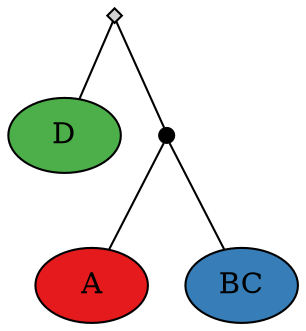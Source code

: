 digraph legend {
  node [style=filled, colorscheme=set19];
  "A" [fillcolor=1];
  "BC" [fillcolor=2];
  "D" [fillcolor=3];
  "FakeRoot" [shape=diamond,style=filled,label="",height=.1,width=.1] ;
  "Inner" [shape=point,style=filled,label="",height=.1,width=.1] ;
  "FakeRoot" -> "D" [dir = none]
  "FakeRoot" -> "Inner" [dir = none]
  "Inner" -> "A" [dir = none]
  "Inner" -> "BC" [dir = none]
}
